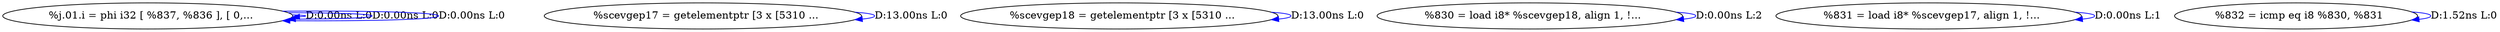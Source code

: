 digraph {
Node0x419e6a0[label="  %j.01.i = phi i32 [ %837, %836 ], [ 0,..."];
Node0x419e6a0 -> Node0x419e6a0[label="D:0.00ns L:0",color=blue];
Node0x419e6a0 -> Node0x419e6a0[label="D:0.00ns L:0",color=blue];
Node0x419e6a0 -> Node0x419e6a0[label="D:0.00ns L:0",color=blue];
Node0x419e7e0[label="  %scevgep17 = getelementptr [3 x [5310 ..."];
Node0x419e7e0 -> Node0x419e7e0[label="D:13.00ns L:0",color=blue];
Node0x419e920[label="  %scevgep18 = getelementptr [3 x [5310 ..."];
Node0x419e920 -> Node0x419e920[label="D:13.00ns L:0",color=blue];
Node0x419ea60[label="  %830 = load i8* %scevgep18, align 1, !..."];
Node0x419ea60 -> Node0x419ea60[label="D:0.00ns L:2",color=blue];
Node0x419eba0[label="  %831 = load i8* %scevgep17, align 1, !..."];
Node0x419eba0 -> Node0x419eba0[label="D:0.00ns L:1",color=blue];
Node0x419ece0[label="  %832 = icmp eq i8 %830, %831"];
Node0x419ece0 -> Node0x419ece0[label="D:1.52ns L:0",color=blue];
}
